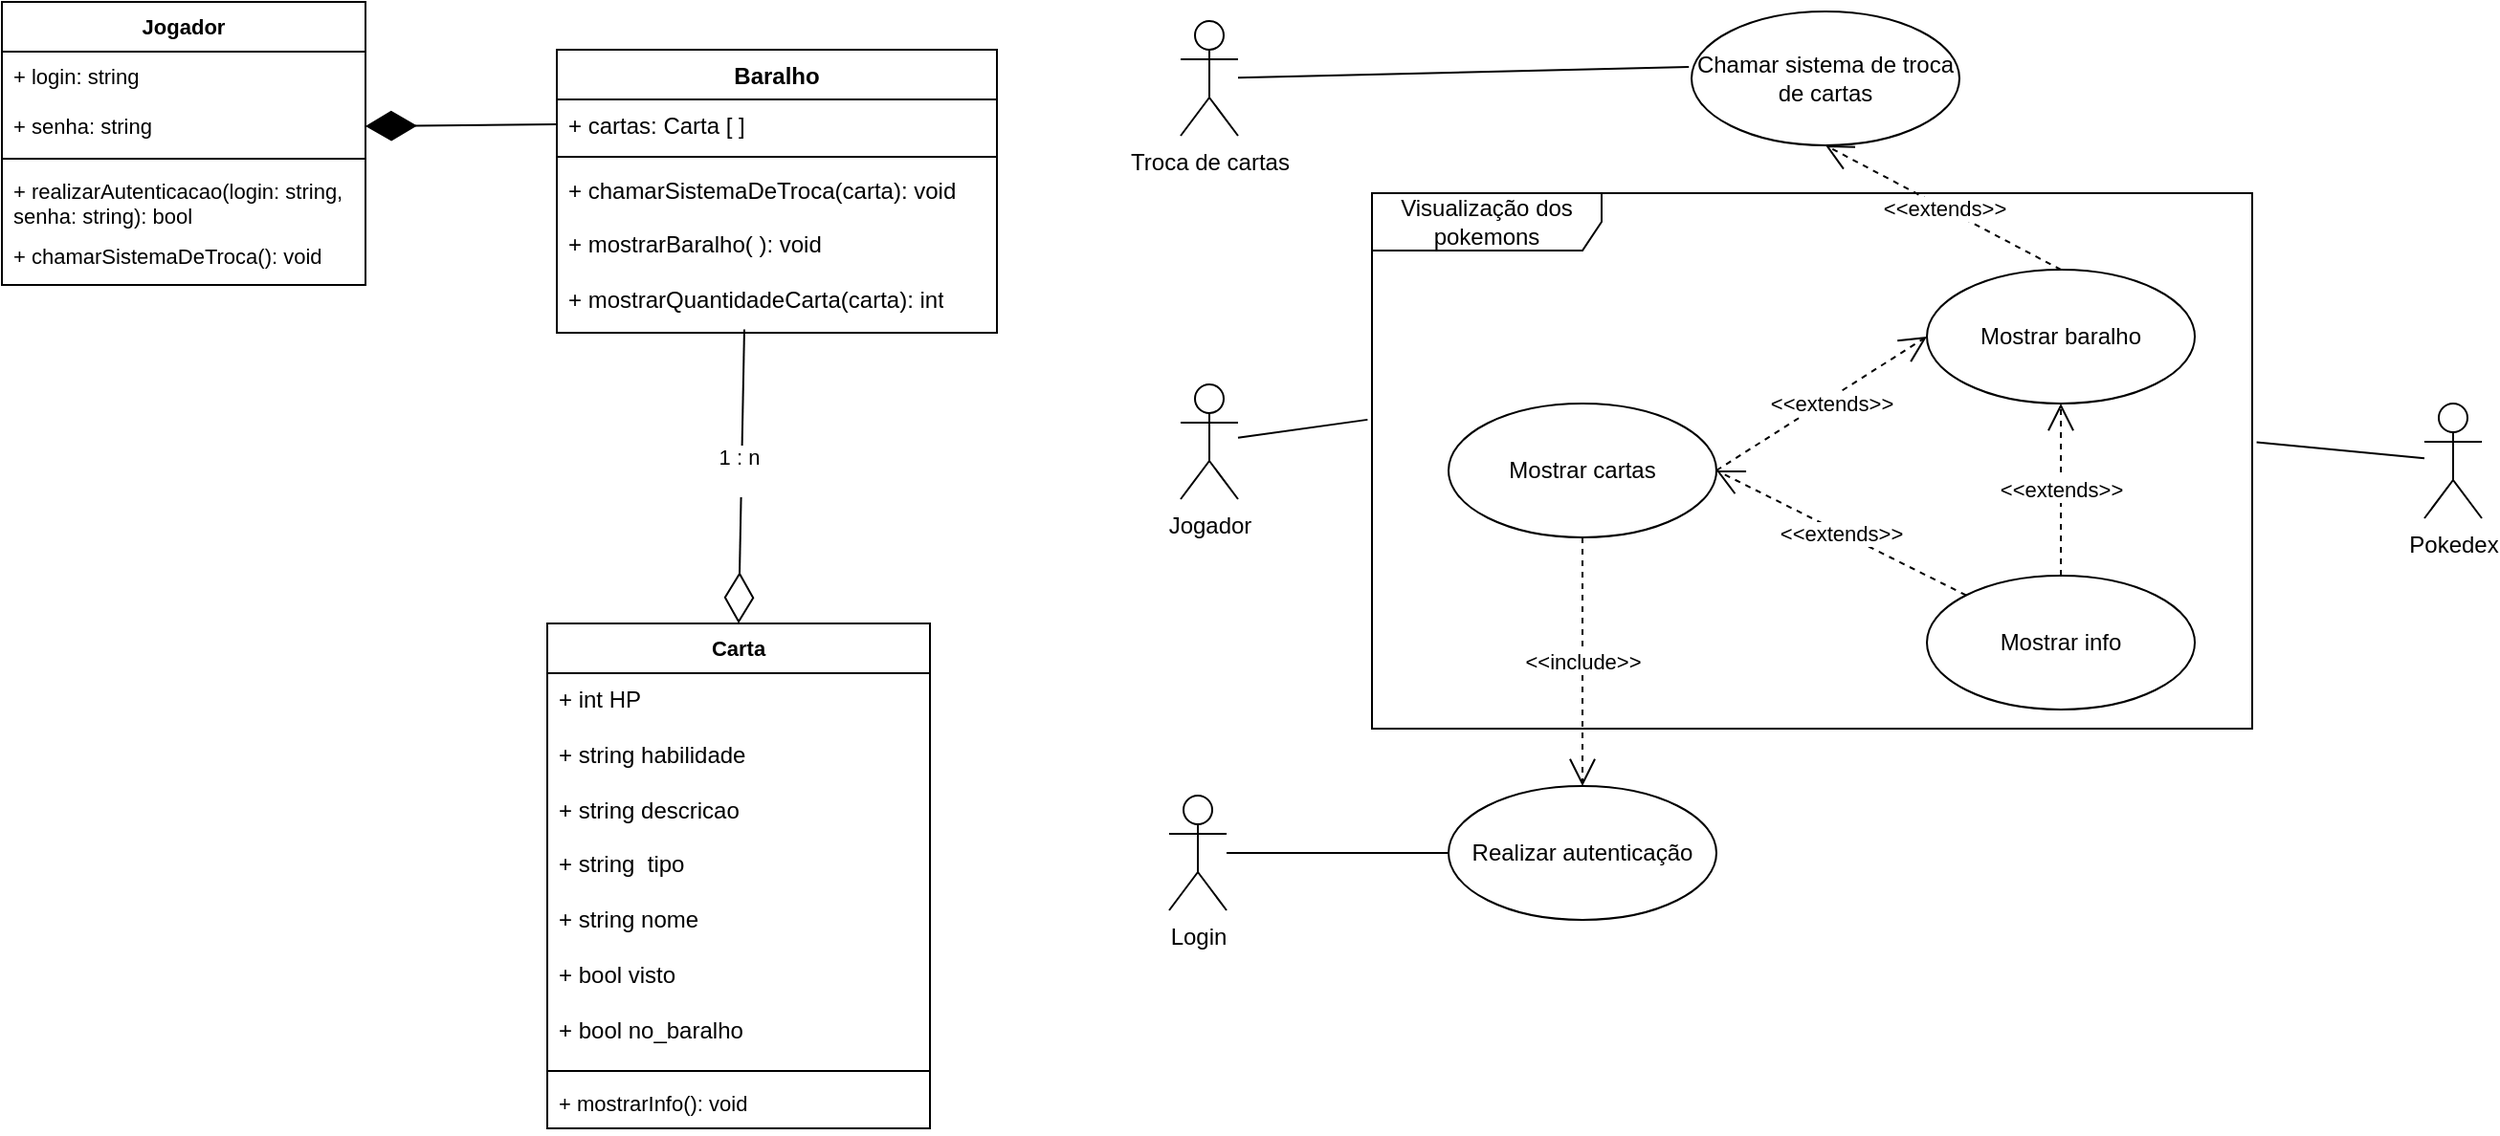 <mxfile version="26.1.3">
  <diagram name="Página-1" id="67lorJ-lqSFM9L7gfeR5">
    <mxGraphModel grid="1" page="1" gridSize="10" guides="1" tooltips="1" connect="1" arrows="1" fold="1" pageScale="1" pageWidth="827" pageHeight="1169" math="0" shadow="0">
      <root>
        <mxCell id="0" />
        <mxCell id="1" parent="0" />
        <mxCell id="NGbSKsDz_yVvKTC_mG_v-22" value="Baralho" style="swimlane;fontStyle=1;align=center;verticalAlign=top;childLayout=stackLayout;horizontal=1;startSize=26;horizontalStack=0;resizeParent=1;resizeParentMax=0;resizeLast=0;collapsible=1;marginBottom=0;whiteSpace=wrap;html=1;" vertex="1" parent="1">
          <mxGeometry x="330" y="70" width="230" height="148" as="geometry" />
        </mxCell>
        <mxCell id="NGbSKsDz_yVvKTC_mG_v-23" value="+ cartas: Carta [ ]" style="text;strokeColor=none;fillColor=none;align=left;verticalAlign=top;spacingLeft=4;spacingRight=4;overflow=hidden;rotatable=0;points=[[0,0.5],[1,0.5]];portConstraint=eastwest;whiteSpace=wrap;html=1;" vertex="1" parent="NGbSKsDz_yVvKTC_mG_v-22">
          <mxGeometry y="26" width="230" height="26" as="geometry" />
        </mxCell>
        <mxCell id="NGbSKsDz_yVvKTC_mG_v-24" value="" style="line;strokeWidth=1;fillColor=none;align=left;verticalAlign=middle;spacingTop=-1;spacingLeft=3;spacingRight=3;rotatable=0;labelPosition=right;points=[];portConstraint=eastwest;strokeColor=inherit;" vertex="1" parent="NGbSKsDz_yVvKTC_mG_v-22">
          <mxGeometry y="52" width="230" height="8" as="geometry" />
        </mxCell>
        <mxCell id="uIqwvRQl_m-xBXEmZ_Bq-2" value="+ chamarSistemaDeTroca(carta): void" style="text;strokeColor=none;fillColor=none;align=left;verticalAlign=top;spacingLeft=4;spacingRight=4;overflow=hidden;rotatable=0;points=[[0,0.5],[1,0.5]];portConstraint=eastwest;whiteSpace=wrap;html=1;fontFamily=Helvetica;fontSize=12;fontColor=default;labelBackgroundColor=default;" vertex="1" parent="NGbSKsDz_yVvKTC_mG_v-22">
          <mxGeometry y="60" width="230" height="28" as="geometry" />
        </mxCell>
        <mxCell id="NGbSKsDz_yVvKTC_mG_v-25" value="+ mostrarBaralho( ): void&lt;div&gt;&lt;br&gt;&lt;/div&gt;&lt;div&gt;+ mostrarQuantidadeCarta(carta): int&lt;/div&gt;" style="text;strokeColor=none;fillColor=none;align=left;verticalAlign=top;spacingLeft=4;spacingRight=4;overflow=hidden;rotatable=0;points=[[0,0.5],[1,0.5]];portConstraint=eastwest;whiteSpace=wrap;html=1;" vertex="1" parent="NGbSKsDz_yVvKTC_mG_v-22">
          <mxGeometry y="88" width="230" height="60" as="geometry" />
        </mxCell>
        <mxCell id="NGbSKsDz_yVvKTC_mG_v-35" value="" style="endArrow=diamondThin;endFill=0;endSize=24;html=1;rounded=0;entryX=0.5;entryY=0;entryDx=0;entryDy=0;exitX=0.426;exitY=0.971;exitDx=0;exitDy=0;exitPerimeter=0;" edge="1" parent="1" source="NGbSKsDz_yVvKTC_mG_v-25" target="uIqwvRQl_m-xBXEmZ_Bq-3">
          <mxGeometry width="160" relative="1" as="geometry">
            <mxPoint x="251" y="240" as="sourcePoint" />
            <mxPoint x="411" y="240" as="targetPoint" />
          </mxGeometry>
        </mxCell>
        <mxCell id="NGbSKsDz_yVvKTC_mG_v-36" value="1 : n&lt;div&gt;&lt;br&gt;&lt;/div&gt;" style="edgeLabel;html=1;align=center;verticalAlign=middle;resizable=0;points=[];" vertex="1" connectable="0" parent="1">
          <mxGeometry x="425.003" y="290.0" as="geometry" />
        </mxCell>
        <mxCell id="OxSxHM6BBvz6ZYmLcubG-1" value="Jogador" style="shape=umlActor;verticalLabelPosition=bottom;verticalAlign=top;html=1;outlineConnect=0;" vertex="1" parent="1">
          <mxGeometry x="656" y="245" width="30" height="60" as="geometry" />
        </mxCell>
        <mxCell id="opJjN3ZHlFEgaIB7e5ph-1" value="Troca de cartas" style="shape=umlActor;verticalLabelPosition=bottom;verticalAlign=top;html=1;outlineConnect=0;" vertex="1" parent="1">
          <mxGeometry x="656" y="55" width="30" height="60" as="geometry" />
        </mxCell>
        <mxCell id="opJjN3ZHlFEgaIB7e5ph-14" style="edgeStyle=none;shape=connector;rounded=0;orthogonalLoop=1;jettySize=auto;html=1;entryX=0;entryY=0.5;entryDx=0;entryDy=0;strokeColor=default;align=center;verticalAlign=middle;fontFamily=Helvetica;fontSize=11;fontColor=default;labelBackgroundColor=default;startFill=0;endArrow=none;" edge="1" parent="1" source="opJjN3ZHlFEgaIB7e5ph-2" target="opJjN3ZHlFEgaIB7e5ph-6">
          <mxGeometry relative="1" as="geometry" />
        </mxCell>
        <mxCell id="opJjN3ZHlFEgaIB7e5ph-2" value="Login" style="shape=umlActor;verticalLabelPosition=bottom;verticalAlign=top;html=1;outlineConnect=0;" vertex="1" parent="1">
          <mxGeometry x="650" y="460" width="30" height="60" as="geometry" />
        </mxCell>
        <mxCell id="opJjN3ZHlFEgaIB7e5ph-4" value="Chamar sistema de troca de cartas" style="ellipse;whiteSpace=wrap;html=1;" vertex="1" parent="1">
          <mxGeometry x="923" y="50" width="140" height="70" as="geometry" />
        </mxCell>
        <mxCell id="opJjN3ZHlFEgaIB7e5ph-5" value="Mostrar cartas" style="ellipse;whiteSpace=wrap;html=1;" vertex="1" parent="1">
          <mxGeometry x="796" y="255" width="140" height="70" as="geometry" />
        </mxCell>
        <mxCell id="opJjN3ZHlFEgaIB7e5ph-6" value="Realizar autenticação" style="ellipse;whiteSpace=wrap;html=1;" vertex="1" parent="1">
          <mxGeometry x="796" y="455" width="140" height="70" as="geometry" />
        </mxCell>
        <mxCell id="opJjN3ZHlFEgaIB7e5ph-7" value="Mostrar baralho" style="ellipse;whiteSpace=wrap;html=1;" vertex="1" parent="1">
          <mxGeometry x="1046" y="185" width="140" height="70" as="geometry" />
        </mxCell>
        <mxCell id="opJjN3ZHlFEgaIB7e5ph-8" value="Mostrar info" style="ellipse;whiteSpace=wrap;html=1;" vertex="1" parent="1">
          <mxGeometry x="1046" y="345" width="140" height="70" as="geometry" />
        </mxCell>
        <mxCell id="opJjN3ZHlFEgaIB7e5ph-11" value="Visualização dos pokemons" style="shape=umlFrame;whiteSpace=wrap;html=1;pointerEvents=0;width=120;height=30;" vertex="1" parent="1">
          <mxGeometry x="756" y="145" width="460" height="280" as="geometry" />
        </mxCell>
        <mxCell id="opJjN3ZHlFEgaIB7e5ph-12" value="Pokedex" style="shape=umlActor;verticalLabelPosition=bottom;verticalAlign=top;html=1;" vertex="1" parent="1">
          <mxGeometry x="1306" y="255" width="30" height="60" as="geometry" />
        </mxCell>
        <mxCell id="opJjN3ZHlFEgaIB7e5ph-13" style="rounded=0;orthogonalLoop=1;jettySize=auto;html=1;entryX=-0.005;entryY=0.423;entryDx=0;entryDy=0;entryPerimeter=0;strokeColor=default;endArrow=none;startFill=0;" edge="1" parent="1" source="OxSxHM6BBvz6ZYmLcubG-1" target="opJjN3ZHlFEgaIB7e5ph-11">
          <mxGeometry relative="1" as="geometry" />
        </mxCell>
        <mxCell id="opJjN3ZHlFEgaIB7e5ph-15" style="edgeStyle=none;shape=connector;rounded=0;orthogonalLoop=1;jettySize=auto;html=1;entryX=-0.01;entryY=0.414;entryDx=0;entryDy=0;entryPerimeter=0;strokeColor=default;align=center;verticalAlign=middle;fontFamily=Helvetica;fontSize=11;fontColor=default;labelBackgroundColor=default;startFill=0;endArrow=none;" edge="1" parent="1" source="opJjN3ZHlFEgaIB7e5ph-1" target="opJjN3ZHlFEgaIB7e5ph-4">
          <mxGeometry relative="1" as="geometry" />
        </mxCell>
        <mxCell id="opJjN3ZHlFEgaIB7e5ph-18" style="edgeStyle=none;shape=connector;rounded=0;orthogonalLoop=1;jettySize=auto;html=1;entryX=1.005;entryY=0.465;entryDx=0;entryDy=0;entryPerimeter=0;strokeColor=default;align=center;verticalAlign=middle;fontFamily=Helvetica;fontSize=11;fontColor=default;labelBackgroundColor=default;startFill=0;endArrow=none;" edge="1" parent="1" source="opJjN3ZHlFEgaIB7e5ph-12" target="opJjN3ZHlFEgaIB7e5ph-11">
          <mxGeometry relative="1" as="geometry" />
        </mxCell>
        <mxCell id="opJjN3ZHlFEgaIB7e5ph-19" value="&amp;lt;&amp;lt;extends&amp;gt;&amp;gt;" style="endArrow=open;endSize=12;dashed=1;html=1;rounded=0;strokeColor=default;align=center;verticalAlign=middle;fontFamily=Helvetica;fontSize=11;fontColor=default;labelBackgroundColor=default;entryX=1;entryY=0.5;entryDx=0;entryDy=0;exitX=0;exitY=0;exitDx=0;exitDy=0;" edge="1" parent="1" source="opJjN3ZHlFEgaIB7e5ph-8" target="opJjN3ZHlFEgaIB7e5ph-5">
          <mxGeometry width="160" relative="1" as="geometry">
            <mxPoint x="926" y="295" as="sourcePoint" />
            <mxPoint x="1086" y="295" as="targetPoint" />
          </mxGeometry>
        </mxCell>
        <mxCell id="opJjN3ZHlFEgaIB7e5ph-20" value="&amp;lt;&amp;lt;extends&amp;gt;&amp;gt;" style="endArrow=open;endSize=12;dashed=1;html=1;rounded=0;strokeColor=default;align=center;verticalAlign=middle;fontFamily=Helvetica;fontSize=11;fontColor=default;labelBackgroundColor=default;entryX=0;entryY=0.5;entryDx=0;entryDy=0;exitX=1;exitY=0.5;exitDx=0;exitDy=0;" edge="1" parent="1" source="opJjN3ZHlFEgaIB7e5ph-5" target="opJjN3ZHlFEgaIB7e5ph-7">
          <mxGeometry x="0.065" y="-3" width="160" relative="1" as="geometry">
            <mxPoint x="926" y="295" as="sourcePoint" />
            <mxPoint x="1086" y="295" as="targetPoint" />
            <mxPoint as="offset" />
          </mxGeometry>
        </mxCell>
        <mxCell id="opJjN3ZHlFEgaIB7e5ph-21" value="&amp;lt;&amp;lt;extends&amp;gt;&amp;gt;" style="endArrow=open;endSize=12;dashed=1;html=1;rounded=0;strokeColor=default;align=center;verticalAlign=middle;fontFamily=Helvetica;fontSize=11;fontColor=default;labelBackgroundColor=default;entryX=0.5;entryY=1;entryDx=0;entryDy=0;exitX=0.5;exitY=0;exitDx=0;exitDy=0;" edge="1" parent="1" source="opJjN3ZHlFEgaIB7e5ph-8" target="opJjN3ZHlFEgaIB7e5ph-7">
          <mxGeometry width="160" relative="1" as="geometry">
            <mxPoint x="926" y="295" as="sourcePoint" />
            <mxPoint x="1086" y="295" as="targetPoint" />
          </mxGeometry>
        </mxCell>
        <mxCell id="opJjN3ZHlFEgaIB7e5ph-22" value="&amp;lt;&amp;lt;include&amp;gt;&amp;gt;" style="endArrow=open;endSize=12;dashed=1;html=1;rounded=0;strokeColor=default;align=center;verticalAlign=middle;fontFamily=Helvetica;fontSize=11;fontColor=default;labelBackgroundColor=default;entryX=0.5;entryY=0;entryDx=0;entryDy=0;exitX=0.5;exitY=1;exitDx=0;exitDy=0;" edge="1" parent="1" source="opJjN3ZHlFEgaIB7e5ph-5" target="opJjN3ZHlFEgaIB7e5ph-6">
          <mxGeometry width="160" relative="1" as="geometry">
            <mxPoint x="926" y="295" as="sourcePoint" />
            <mxPoint x="1086" y="295" as="targetPoint" />
          </mxGeometry>
        </mxCell>
        <mxCell id="opJjN3ZHlFEgaIB7e5ph-24" value="&amp;lt;&amp;lt;extends&amp;gt;&amp;gt;" style="endArrow=open;endSize=12;dashed=1;html=1;rounded=0;strokeColor=default;align=center;verticalAlign=middle;fontFamily=Helvetica;fontSize=11;fontColor=default;labelBackgroundColor=default;entryX=0.5;entryY=1;entryDx=0;entryDy=0;exitX=0.5;exitY=0;exitDx=0;exitDy=0;" edge="1" parent="1" source="opJjN3ZHlFEgaIB7e5ph-7" target="opJjN3ZHlFEgaIB7e5ph-4">
          <mxGeometry width="160" relative="1" as="geometry">
            <mxPoint x="926" y="205" as="sourcePoint" />
            <mxPoint x="1086" y="205" as="targetPoint" />
          </mxGeometry>
        </mxCell>
        <mxCell id="opJjN3ZHlFEgaIB7e5ph-26" value="Jogador" style="swimlane;fontStyle=1;align=center;verticalAlign=top;childLayout=stackLayout;horizontal=1;startSize=26;horizontalStack=0;resizeParent=1;resizeParentMax=0;resizeLast=0;collapsible=1;marginBottom=0;whiteSpace=wrap;html=1;fontFamily=Helvetica;fontSize=11;fontColor=default;labelBackgroundColor=default;" vertex="1" parent="1">
          <mxGeometry x="40" y="45" width="190" height="148" as="geometry" />
        </mxCell>
        <mxCell id="opJjN3ZHlFEgaIB7e5ph-31" value="+ login: string" style="text;strokeColor=none;fillColor=none;align=left;verticalAlign=top;spacingLeft=4;spacingRight=4;overflow=hidden;rotatable=0;points=[[0,0.5],[1,0.5]];portConstraint=eastwest;whiteSpace=wrap;html=1;fontFamily=Helvetica;fontSize=11;fontColor=default;labelBackgroundColor=default;" vertex="1" parent="opJjN3ZHlFEgaIB7e5ph-26">
          <mxGeometry y="26" width="190" height="26" as="geometry" />
        </mxCell>
        <mxCell id="opJjN3ZHlFEgaIB7e5ph-27" value="+ senha: string" style="text;strokeColor=none;fillColor=none;align=left;verticalAlign=top;spacingLeft=4;spacingRight=4;overflow=hidden;rotatable=0;points=[[0,0.5],[1,0.5]];portConstraint=eastwest;whiteSpace=wrap;html=1;fontFamily=Helvetica;fontSize=11;fontColor=default;labelBackgroundColor=default;" vertex="1" parent="opJjN3ZHlFEgaIB7e5ph-26">
          <mxGeometry y="52" width="190" height="26" as="geometry" />
        </mxCell>
        <mxCell id="opJjN3ZHlFEgaIB7e5ph-28" value="" style="line;strokeWidth=1;fillColor=none;align=left;verticalAlign=middle;spacingTop=-1;spacingLeft=3;spacingRight=3;rotatable=0;labelPosition=right;points=[];portConstraint=eastwest;strokeColor=inherit;fontFamily=Helvetica;fontSize=11;fontColor=default;labelBackgroundColor=default;" vertex="1" parent="opJjN3ZHlFEgaIB7e5ph-26">
          <mxGeometry y="78" width="190" height="8" as="geometry" />
        </mxCell>
        <mxCell id="opJjN3ZHlFEgaIB7e5ph-30" value="+ realizarAutenticacao(login: string, senha: string): bool" style="text;strokeColor=none;fillColor=none;align=left;verticalAlign=top;spacingLeft=4;spacingRight=4;overflow=hidden;rotatable=0;points=[[0,0.5],[1,0.5]];portConstraint=eastwest;whiteSpace=wrap;html=1;fontFamily=Helvetica;fontSize=11;fontColor=default;labelBackgroundColor=default;" vertex="1" parent="opJjN3ZHlFEgaIB7e5ph-26">
          <mxGeometry y="86" width="190" height="34" as="geometry" />
        </mxCell>
        <mxCell id="opJjN3ZHlFEgaIB7e5ph-29" value="+ chamarSistemaDeTroca(): void" style="text;strokeColor=none;fillColor=none;align=left;verticalAlign=top;spacingLeft=4;spacingRight=4;overflow=hidden;rotatable=0;points=[[0,0.5],[1,0.5]];portConstraint=eastwest;whiteSpace=wrap;html=1;fontFamily=Helvetica;fontSize=11;fontColor=default;labelBackgroundColor=default;" vertex="1" parent="opJjN3ZHlFEgaIB7e5ph-26">
          <mxGeometry y="120" width="190" height="28" as="geometry" />
        </mxCell>
        <mxCell id="opJjN3ZHlFEgaIB7e5ph-32" value="" style="endArrow=diamondThin;endFill=1;endSize=24;html=1;rounded=0;strokeColor=default;align=center;verticalAlign=middle;fontFamily=Helvetica;fontSize=11;fontColor=default;labelBackgroundColor=default;exitX=0;exitY=0.5;exitDx=0;exitDy=0;entryX=1;entryY=0.5;entryDx=0;entryDy=0;" edge="1" parent="1" source="NGbSKsDz_yVvKTC_mG_v-23" target="opJjN3ZHlFEgaIB7e5ph-27">
          <mxGeometry width="160" relative="1" as="geometry">
            <mxPoint x="380" y="215" as="sourcePoint" />
            <mxPoint x="540" y="215" as="targetPoint" />
          </mxGeometry>
        </mxCell>
        <mxCell id="uIqwvRQl_m-xBXEmZ_Bq-3" value="Carta" style="swimlane;fontStyle=1;align=center;verticalAlign=top;childLayout=stackLayout;horizontal=1;startSize=26;horizontalStack=0;resizeParent=1;resizeParentMax=0;resizeLast=0;collapsible=1;marginBottom=0;whiteSpace=wrap;html=1;fontFamily=Helvetica;fontSize=11;fontColor=default;labelBackgroundColor=default;" vertex="1" parent="1">
          <mxGeometry x="325" y="370" width="200" height="264" as="geometry" />
        </mxCell>
        <mxCell id="NGbSKsDz_yVvKTC_mG_v-27" value="&lt;div&gt;+ int HP&lt;/div&gt;&lt;div&gt;&lt;br&gt;&lt;/div&gt;&lt;div&gt;+ string habilidade&lt;/div&gt;&lt;div&gt;&lt;br&gt;&lt;/div&gt;&lt;div&gt;+ string descricao&lt;/div&gt;&lt;div&gt;&lt;br&gt;&lt;/div&gt;&lt;div&gt;+ string&amp;nbsp; tipo&lt;/div&gt;&lt;div&gt;&lt;br&gt;&lt;/div&gt;&lt;div&gt;+ string nome&lt;/div&gt;&lt;div&gt;&lt;br&gt;&lt;/div&gt;&lt;div&gt;+ bool visto&lt;/div&gt;&lt;div&gt;&lt;br&gt;&lt;/div&gt;&lt;div&gt;+ bool no_baralho&lt;/div&gt;" style="text;strokeColor=none;fillColor=none;align=left;verticalAlign=top;spacingLeft=4;spacingRight=4;overflow=hidden;rotatable=0;points=[[0,0.5],[1,0.5]];portConstraint=eastwest;whiteSpace=wrap;html=1;" vertex="1" parent="uIqwvRQl_m-xBXEmZ_Bq-3">
          <mxGeometry y="26" width="200" height="204" as="geometry" />
        </mxCell>
        <mxCell id="uIqwvRQl_m-xBXEmZ_Bq-5" value="" style="line;strokeWidth=1;fillColor=none;align=left;verticalAlign=middle;spacingTop=-1;spacingLeft=3;spacingRight=3;rotatable=0;labelPosition=right;points=[];portConstraint=eastwest;strokeColor=inherit;fontFamily=Helvetica;fontSize=11;fontColor=default;labelBackgroundColor=default;" vertex="1" parent="uIqwvRQl_m-xBXEmZ_Bq-3">
          <mxGeometry y="230" width="200" height="8" as="geometry" />
        </mxCell>
        <mxCell id="uIqwvRQl_m-xBXEmZ_Bq-6" value="+ mostrarInfo(): void" style="text;strokeColor=none;fillColor=none;align=left;verticalAlign=top;spacingLeft=4;spacingRight=4;overflow=hidden;rotatable=0;points=[[0,0.5],[1,0.5]];portConstraint=eastwest;whiteSpace=wrap;html=1;fontFamily=Helvetica;fontSize=11;fontColor=default;labelBackgroundColor=default;" vertex="1" parent="uIqwvRQl_m-xBXEmZ_Bq-3">
          <mxGeometry y="238" width="200" height="26" as="geometry" />
        </mxCell>
      </root>
    </mxGraphModel>
  </diagram>
</mxfile>
